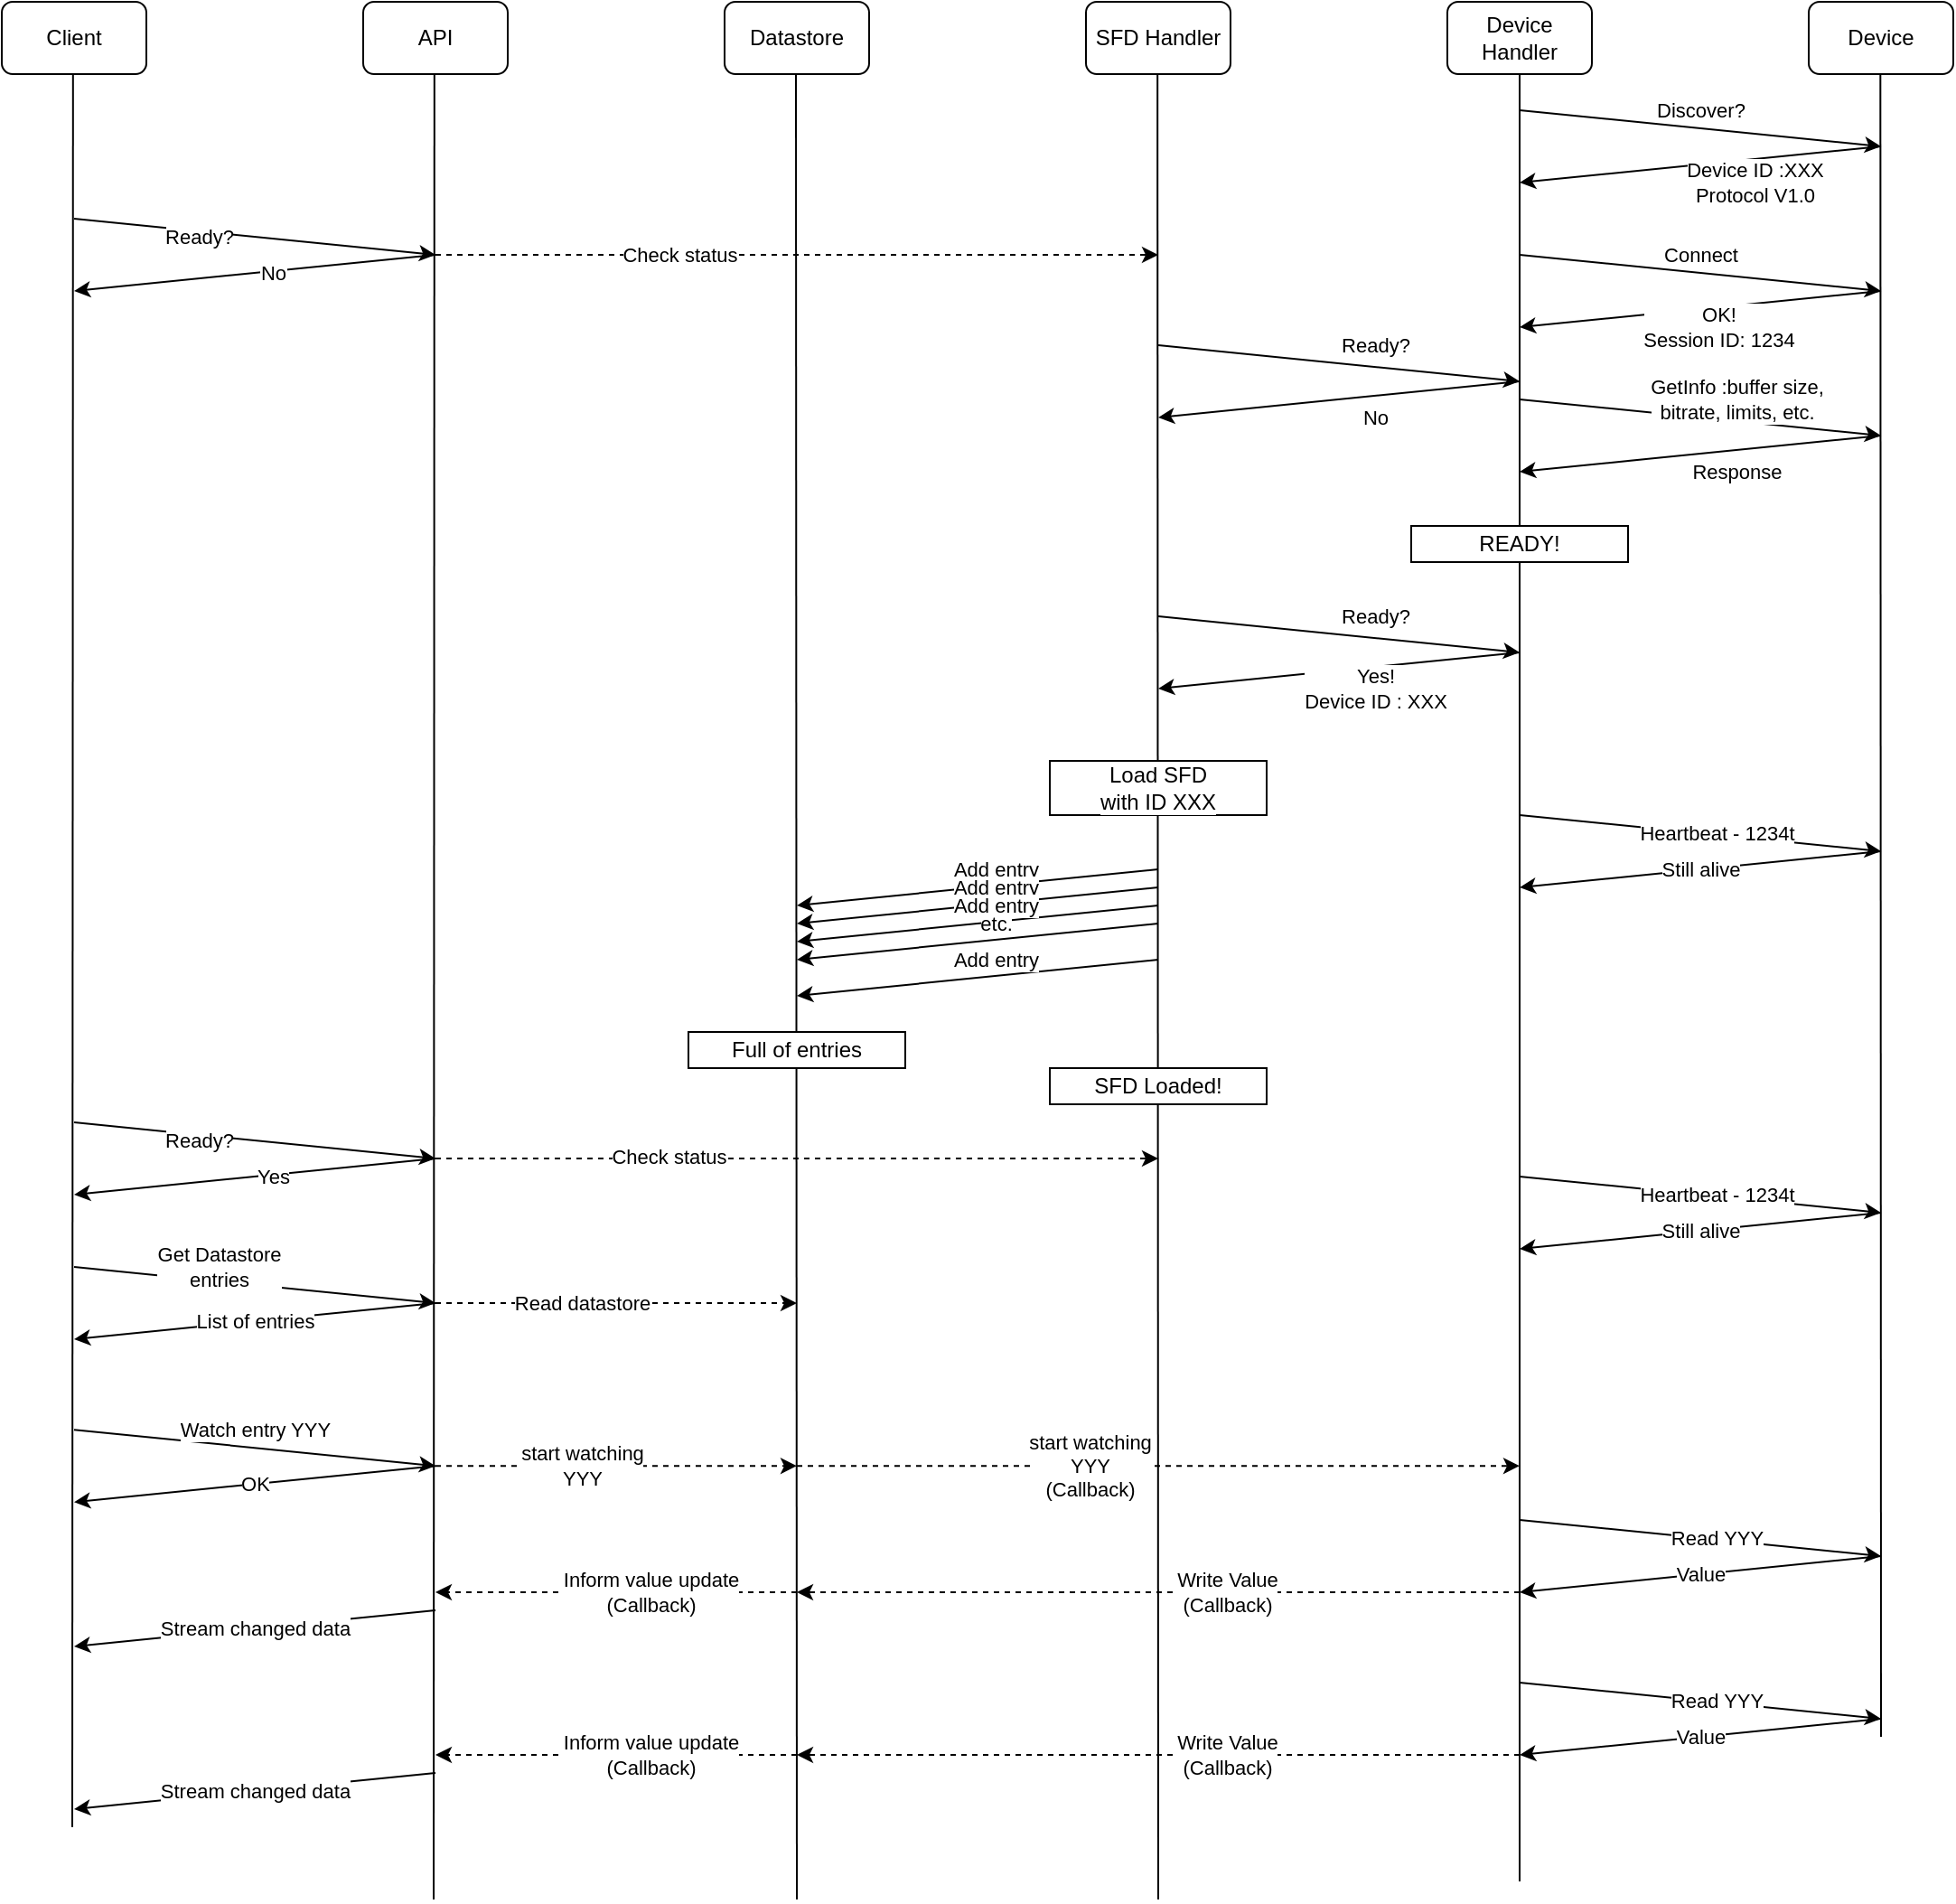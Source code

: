 <mxfile version="18.1.3" type="github"><diagram id="NcyuiNDXuGrM7OW-Mh3G" name="Page-1"><mxGraphModel dx="2272" dy="752" grid="1" gridSize="10" guides="1" tooltips="1" connect="1" arrows="1" fold="1" page="1" pageScale="1" pageWidth="850" pageHeight="1100" math="0" shadow="0"><root><mxCell id="0"/><mxCell id="1" parent="0"/><mxCell id="9FeUbA3Nxfi4xX_OeXiS-1" value="&lt;div&gt;Device&lt;/div&gt;&lt;div&gt;Handler&lt;br&gt;&lt;/div&gt;" style="rounded=1;whiteSpace=wrap;html=1;" parent="1" vertex="1"><mxGeometry x="400" y="40" width="80" height="40" as="geometry"/></mxCell><mxCell id="9FeUbA3Nxfi4xX_OeXiS-3" value="SFD Handler" style="rounded=1;whiteSpace=wrap;html=1;" parent="1" vertex="1"><mxGeometry x="200" y="40" width="80" height="40" as="geometry"/></mxCell><mxCell id="9FeUbA3Nxfi4xX_OeXiS-4" value="Device" style="rounded=1;whiteSpace=wrap;html=1;" parent="1" vertex="1"><mxGeometry x="600" y="40" width="80" height="40" as="geometry"/></mxCell><mxCell id="9FeUbA3Nxfi4xX_OeXiS-5" value="Datastore" style="rounded=1;whiteSpace=wrap;html=1;" parent="1" vertex="1"><mxGeometry y="40" width="80" height="40" as="geometry"/></mxCell><mxCell id="9FeUbA3Nxfi4xX_OeXiS-6" value="Client" style="rounded=1;whiteSpace=wrap;html=1;" parent="1" vertex="1"><mxGeometry x="-400" y="40" width="80" height="40" as="geometry"/></mxCell><mxCell id="9FeUbA3Nxfi4xX_OeXiS-7" value="API" style="rounded=1;whiteSpace=wrap;html=1;" parent="1" vertex="1"><mxGeometry x="-200" y="40" width="80" height="40" as="geometry"/></mxCell><mxCell id="9FeUbA3Nxfi4xX_OeXiS-10" value="" style="endArrow=none;html=1;rounded=0;entryX=0.5;entryY=1;entryDx=0;entryDy=0;" parent="1" target="9FeUbA3Nxfi4xX_OeXiS-1" edge="1"><mxGeometry width="50" height="50" relative="1" as="geometry"><mxPoint x="440" y="1080" as="sourcePoint"/><mxPoint x="500" y="260" as="targetPoint"/></mxGeometry></mxCell><mxCell id="9FeUbA3Nxfi4xX_OeXiS-11" value="" style="endArrow=none;html=1;rounded=0;entryX=0.5;entryY=1;entryDx=0;entryDy=0;" parent="1" edge="1"><mxGeometry width="50" height="50" relative="1" as="geometry"><mxPoint x="640" y="1000" as="sourcePoint"/><mxPoint x="639.66" y="80" as="targetPoint"/></mxGeometry></mxCell><mxCell id="9FeUbA3Nxfi4xX_OeXiS-12" value="" style="endArrow=classic;html=1;rounded=0;" parent="1" edge="1"><mxGeometry width="50" height="50" relative="1" as="geometry"><mxPoint x="440" y="100" as="sourcePoint"/><mxPoint x="640" y="120" as="targetPoint"/></mxGeometry></mxCell><mxCell id="9FeUbA3Nxfi4xX_OeXiS-13" value="Discover?" style="edgeLabel;html=1;align=center;verticalAlign=middle;resizable=0;points=[];labelBackgroundColor=default;" parent="9FeUbA3Nxfi4xX_OeXiS-12" vertex="1" connectable="0"><mxGeometry x="0.072" y="1" relative="1" as="geometry"><mxPoint x="-7" y="-10" as="offset"/></mxGeometry></mxCell><mxCell id="9FeUbA3Nxfi4xX_OeXiS-14" value="" style="endArrow=classic;html=1;rounded=0;" parent="1" edge="1"><mxGeometry width="50" height="50" relative="1" as="geometry"><mxPoint x="640" y="120" as="sourcePoint"/><mxPoint x="440" y="140" as="targetPoint"/></mxGeometry></mxCell><mxCell id="9FeUbA3Nxfi4xX_OeXiS-15" value="Device ID :XXX&lt;br&gt;Protocol V1.0" style="edgeLabel;html=1;align=center;verticalAlign=middle;resizable=0;points=[];labelBackgroundColor=default;" parent="9FeUbA3Nxfi4xX_OeXiS-14" vertex="1" connectable="0"><mxGeometry x="0.072" y="1" relative="1" as="geometry"><mxPoint x="37" y="8" as="offset"/></mxGeometry></mxCell><mxCell id="9FeUbA3Nxfi4xX_OeXiS-17" value="" style="endArrow=classic;html=1;rounded=0;" parent="1" edge="1"><mxGeometry width="50" height="50" relative="1" as="geometry"><mxPoint x="440" y="180" as="sourcePoint"/><mxPoint x="640" y="200" as="targetPoint"/></mxGeometry></mxCell><mxCell id="9FeUbA3Nxfi4xX_OeXiS-18" value="Connect" style="edgeLabel;html=1;align=center;verticalAlign=middle;resizable=0;points=[];" parent="9FeUbA3Nxfi4xX_OeXiS-17" vertex="1" connectable="0"><mxGeometry x="0.072" y="1" relative="1" as="geometry"><mxPoint x="-7" y="-10" as="offset"/></mxGeometry></mxCell><mxCell id="9FeUbA3Nxfi4xX_OeXiS-19" value="" style="endArrow=classic;html=1;rounded=0;" parent="1" edge="1"><mxGeometry width="50" height="50" relative="1" as="geometry"><mxPoint x="640" y="200" as="sourcePoint"/><mxPoint x="440" y="220" as="targetPoint"/></mxGeometry></mxCell><mxCell id="9FeUbA3Nxfi4xX_OeXiS-20" value="&lt;div&gt;OK!&lt;/div&gt;Session ID: 1234" style="edgeLabel;html=1;align=center;verticalAlign=middle;resizable=0;points=[];labelBackgroundColor=default;" parent="9FeUbA3Nxfi4xX_OeXiS-19" vertex="1" connectable="0"><mxGeometry x="0.072" y="1" relative="1" as="geometry"><mxPoint x="17" y="8" as="offset"/></mxGeometry></mxCell><mxCell id="9FeUbA3Nxfi4xX_OeXiS-21" value="" style="endArrow=classic;html=1;rounded=0;" parent="1" edge="1"><mxGeometry width="50" height="50" relative="1" as="geometry"><mxPoint x="440" y="260" as="sourcePoint"/><mxPoint x="640" y="280" as="targetPoint"/></mxGeometry></mxCell><mxCell id="9FeUbA3Nxfi4xX_OeXiS-22" value="&lt;div&gt;GetInfo :buffer size, &lt;br&gt;&lt;/div&gt;&lt;div&gt;bitrate, limits, etc.&lt;/div&gt;" style="edgeLabel;html=1;align=center;verticalAlign=middle;resizable=0;points=[];" parent="9FeUbA3Nxfi4xX_OeXiS-21" vertex="1" connectable="0"><mxGeometry x="0.072" y="1" relative="1" as="geometry"><mxPoint x="13" y="-10" as="offset"/></mxGeometry></mxCell><mxCell id="9FeUbA3Nxfi4xX_OeXiS-23" value="" style="endArrow=classic;html=1;rounded=0;" parent="1" edge="1"><mxGeometry width="50" height="50" relative="1" as="geometry"><mxPoint x="640" y="280" as="sourcePoint"/><mxPoint x="440" y="300" as="targetPoint"/></mxGeometry></mxCell><mxCell id="9FeUbA3Nxfi4xX_OeXiS-24" value="Response" style="edgeLabel;html=1;align=center;verticalAlign=middle;resizable=0;points=[];labelBackgroundColor=default;" parent="9FeUbA3Nxfi4xX_OeXiS-23" vertex="1" connectable="0"><mxGeometry x="0.072" y="1" relative="1" as="geometry"><mxPoint x="27" y="8" as="offset"/></mxGeometry></mxCell><mxCell id="9FeUbA3Nxfi4xX_OeXiS-28" value="" style="endArrow=none;html=1;rounded=0;entryX=0.5;entryY=1;entryDx=0;entryDy=0;" parent="1" edge="1"><mxGeometry width="50" height="50" relative="1" as="geometry"><mxPoint x="240" y="1090" as="sourcePoint"/><mxPoint x="239.58" y="80" as="targetPoint"/></mxGeometry></mxCell><mxCell id="9FeUbA3Nxfi4xX_OeXiS-33" value="READY!" style="rounded=0;whiteSpace=wrap;html=1;labelBackgroundColor=default;" parent="1" vertex="1"><mxGeometry x="380" y="330" width="120" height="20" as="geometry"/></mxCell><mxCell id="9FeUbA3Nxfi4xX_OeXiS-34" value="" style="endArrow=classic;html=1;rounded=0;" parent="1" edge="1"><mxGeometry width="50" height="50" relative="1" as="geometry"><mxPoint x="240" y="380.0" as="sourcePoint"/><mxPoint x="440" y="400.0" as="targetPoint"/></mxGeometry></mxCell><mxCell id="9FeUbA3Nxfi4xX_OeXiS-35" value="Ready?" style="edgeLabel;html=1;align=center;verticalAlign=middle;resizable=0;points=[];" parent="9FeUbA3Nxfi4xX_OeXiS-34" vertex="1" connectable="0"><mxGeometry x="0.072" y="1" relative="1" as="geometry"><mxPoint x="13" y="-10" as="offset"/></mxGeometry></mxCell><mxCell id="9FeUbA3Nxfi4xX_OeXiS-36" value="" style="endArrow=classic;html=1;rounded=0;" parent="1" edge="1"><mxGeometry width="50" height="50" relative="1" as="geometry"><mxPoint x="440" y="400.0" as="sourcePoint"/><mxPoint x="240" y="420.0" as="targetPoint"/></mxGeometry></mxCell><mxCell id="9FeUbA3Nxfi4xX_OeXiS-37" value="Yes! &lt;br&gt;Device ID : XXX" style="edgeLabel;html=1;align=center;verticalAlign=middle;resizable=0;points=[];labelBackgroundColor=default;" parent="9FeUbA3Nxfi4xX_OeXiS-36" vertex="1" connectable="0"><mxGeometry x="0.072" y="1" relative="1" as="geometry"><mxPoint x="27" y="8" as="offset"/></mxGeometry></mxCell><mxCell id="9FeUbA3Nxfi4xX_OeXiS-40" value="Load SFD &lt;br&gt;with ID XXX" style="rounded=0;whiteSpace=wrap;html=1;labelBackgroundColor=default;" parent="1" vertex="1"><mxGeometry x="180" y="460" width="120" height="30" as="geometry"/></mxCell><mxCell id="9FeUbA3Nxfi4xX_OeXiS-41" value="" style="endArrow=none;html=1;rounded=0;entryX=0.5;entryY=1;entryDx=0;entryDy=0;" parent="1" edge="1"><mxGeometry width="50" height="50" relative="1" as="geometry"><mxPoint x="40" y="1090" as="sourcePoint"/><mxPoint x="39.5" y="80" as="targetPoint"/></mxGeometry></mxCell><mxCell id="9FeUbA3Nxfi4xX_OeXiS-42" value="" style="endArrow=classic;html=1;rounded=0;" parent="1" edge="1"><mxGeometry width="50" height="50" relative="1" as="geometry"><mxPoint x="240" y="230" as="sourcePoint"/><mxPoint x="440" y="250" as="targetPoint"/></mxGeometry></mxCell><mxCell id="9FeUbA3Nxfi4xX_OeXiS-43" value="Ready?" style="edgeLabel;html=1;align=center;verticalAlign=middle;resizable=0;points=[];" parent="9FeUbA3Nxfi4xX_OeXiS-42" vertex="1" connectable="0"><mxGeometry x="0.072" y="1" relative="1" as="geometry"><mxPoint x="13" y="-10" as="offset"/></mxGeometry></mxCell><mxCell id="9FeUbA3Nxfi4xX_OeXiS-44" value="" style="endArrow=classic;html=1;rounded=0;" parent="1" edge="1"><mxGeometry width="50" height="50" relative="1" as="geometry"><mxPoint x="440" y="250" as="sourcePoint"/><mxPoint x="240" y="270" as="targetPoint"/></mxGeometry></mxCell><mxCell id="9FeUbA3Nxfi4xX_OeXiS-45" value="No" style="edgeLabel;html=1;align=center;verticalAlign=middle;resizable=0;points=[];labelBackgroundColor=default;" parent="9FeUbA3Nxfi4xX_OeXiS-44" vertex="1" connectable="0"><mxGeometry x="0.072" y="1" relative="1" as="geometry"><mxPoint x="27" y="8" as="offset"/></mxGeometry></mxCell><mxCell id="9FeUbA3Nxfi4xX_OeXiS-51" value="" style="endArrow=classic;html=1;rounded=0;" parent="1" edge="1"><mxGeometry width="50" height="50" relative="1" as="geometry"><mxPoint x="240" y="520" as="sourcePoint"/><mxPoint x="40" y="540" as="targetPoint"/></mxGeometry></mxCell><mxCell id="9FeUbA3Nxfi4xX_OeXiS-52" value="Add entry" style="edgeLabel;html=1;align=center;verticalAlign=middle;resizable=0;points=[];labelBackgroundColor=default;" parent="9FeUbA3Nxfi4xX_OeXiS-51" vertex="1" connectable="0"><mxGeometry x="0.072" y="1" relative="1" as="geometry"><mxPoint x="17" y="-12" as="offset"/></mxGeometry></mxCell><mxCell id="9FeUbA3Nxfi4xX_OeXiS-53" value="" style="endArrow=classic;html=1;rounded=0;" parent="1" edge="1"><mxGeometry width="50" height="50" relative="1" as="geometry"><mxPoint x="240" y="530" as="sourcePoint"/><mxPoint x="40" y="550" as="targetPoint"/></mxGeometry></mxCell><mxCell id="9FeUbA3Nxfi4xX_OeXiS-54" value="Add entry" style="edgeLabel;html=1;align=center;verticalAlign=middle;resizable=0;points=[];labelBackgroundColor=default;" parent="9FeUbA3Nxfi4xX_OeXiS-53" vertex="1" connectable="0"><mxGeometry x="0.072" y="1" relative="1" as="geometry"><mxPoint x="17" y="-12" as="offset"/></mxGeometry></mxCell><mxCell id="9FeUbA3Nxfi4xX_OeXiS-55" value="" style="endArrow=classic;html=1;rounded=0;" parent="1" edge="1"><mxGeometry width="50" height="50" relative="1" as="geometry"><mxPoint x="240" y="540" as="sourcePoint"/><mxPoint x="40" y="560" as="targetPoint"/></mxGeometry></mxCell><mxCell id="9FeUbA3Nxfi4xX_OeXiS-56" value="Add entry" style="edgeLabel;html=1;align=center;verticalAlign=middle;resizable=0;points=[];labelBackgroundColor=default;" parent="9FeUbA3Nxfi4xX_OeXiS-55" vertex="1" connectable="0"><mxGeometry x="0.072" y="1" relative="1" as="geometry"><mxPoint x="17" y="-12" as="offset"/></mxGeometry></mxCell><mxCell id="9FeUbA3Nxfi4xX_OeXiS-57" value="" style="endArrow=classic;html=1;rounded=0;" parent="1" edge="1"><mxGeometry width="50" height="50" relative="1" as="geometry"><mxPoint x="240" y="550" as="sourcePoint"/><mxPoint x="40" y="570" as="targetPoint"/></mxGeometry></mxCell><mxCell id="9FeUbA3Nxfi4xX_OeXiS-58" value="etc." style="edgeLabel;html=1;align=center;verticalAlign=middle;resizable=0;points=[];labelBackgroundColor=default;" parent="9FeUbA3Nxfi4xX_OeXiS-57" vertex="1" connectable="0"><mxGeometry x="0.072" y="1" relative="1" as="geometry"><mxPoint x="17" y="-12" as="offset"/></mxGeometry></mxCell><mxCell id="9FeUbA3Nxfi4xX_OeXiS-59" value="" style="endArrow=classic;html=1;rounded=0;" parent="1" edge="1"><mxGeometry width="50" height="50" relative="1" as="geometry"><mxPoint x="240" y="570" as="sourcePoint"/><mxPoint x="40" y="590" as="targetPoint"/></mxGeometry></mxCell><mxCell id="9FeUbA3Nxfi4xX_OeXiS-60" value="Add entry" style="edgeLabel;html=1;align=center;verticalAlign=middle;resizable=0;points=[];labelBackgroundColor=default;" parent="9FeUbA3Nxfi4xX_OeXiS-59" vertex="1" connectable="0"><mxGeometry x="0.072" y="1" relative="1" as="geometry"><mxPoint x="17" y="-12" as="offset"/></mxGeometry></mxCell><mxCell id="9FeUbA3Nxfi4xX_OeXiS-64" value="" style="endArrow=none;html=1;rounded=0;entryX=0.5;entryY=1;entryDx=0;entryDy=0;" parent="1" edge="1"><mxGeometry width="50" height="50" relative="1" as="geometry"><mxPoint x="-361" y="1050" as="sourcePoint"/><mxPoint x="-360.59" y="80" as="targetPoint"/></mxGeometry></mxCell><mxCell id="9FeUbA3Nxfi4xX_OeXiS-65" value="" style="endArrow=none;html=1;rounded=0;entryX=0.5;entryY=1;entryDx=0;entryDy=0;" parent="1" edge="1"><mxGeometry width="50" height="50" relative="1" as="geometry"><mxPoint x="-161" y="1090" as="sourcePoint"/><mxPoint x="-160.59" y="80" as="targetPoint"/></mxGeometry></mxCell><mxCell id="9FeUbA3Nxfi4xX_OeXiS-66" value="Full of entries" style="rounded=0;whiteSpace=wrap;html=1;labelBackgroundColor=default;" parent="1" vertex="1"><mxGeometry x="-20" y="610" width="120" height="20" as="geometry"/></mxCell><mxCell id="9FeUbA3Nxfi4xX_OeXiS-68" value="SFD Loaded!" style="rounded=0;whiteSpace=wrap;html=1;labelBackgroundColor=default;" parent="1" vertex="1"><mxGeometry x="180" y="630" width="120" height="20" as="geometry"/></mxCell><mxCell id="9FeUbA3Nxfi4xX_OeXiS-70" value="" style="endArrow=classic;html=1;rounded=0;" parent="1" edge="1"><mxGeometry width="50" height="50" relative="1" as="geometry"><mxPoint x="440.0" y="490" as="sourcePoint"/><mxPoint x="640.0" y="510" as="targetPoint"/></mxGeometry></mxCell><mxCell id="9FeUbA3Nxfi4xX_OeXiS-71" value="Heartbeat - 1234t" style="edgeLabel;html=1;align=center;verticalAlign=middle;resizable=0;points=[];" parent="9FeUbA3Nxfi4xX_OeXiS-70" vertex="1" connectable="0"><mxGeometry x="0.072" y="1" relative="1" as="geometry"><mxPoint x="2" as="offset"/></mxGeometry></mxCell><mxCell id="9FeUbA3Nxfi4xX_OeXiS-72" value="" style="endArrow=classic;html=1;rounded=0;" parent="1" edge="1"><mxGeometry width="50" height="50" relative="1" as="geometry"><mxPoint x="640.0" y="510" as="sourcePoint"/><mxPoint x="440.0" y="530" as="targetPoint"/></mxGeometry></mxCell><mxCell id="9FeUbA3Nxfi4xX_OeXiS-73" value="Still alive" style="edgeLabel;html=1;align=center;verticalAlign=middle;resizable=0;points=[];labelBackgroundColor=default;" parent="9FeUbA3Nxfi4xX_OeXiS-72" vertex="1" connectable="0"><mxGeometry x="0.072" y="1" relative="1" as="geometry"><mxPoint x="7" y="-2" as="offset"/></mxGeometry></mxCell><mxCell id="9FeUbA3Nxfi4xX_OeXiS-74" value="" style="endArrow=classic;html=1;rounded=0;" parent="1" edge="1"><mxGeometry width="50" height="50" relative="1" as="geometry"><mxPoint x="-360" y="160" as="sourcePoint"/><mxPoint x="-160" y="180" as="targetPoint"/></mxGeometry></mxCell><mxCell id="9FeUbA3Nxfi4xX_OeXiS-76" value="Ready?" style="edgeLabel;html=1;align=center;verticalAlign=middle;resizable=0;points=[];" parent="9FeUbA3Nxfi4xX_OeXiS-74" vertex="1" connectable="0"><mxGeometry x="-0.309" y="-3" relative="1" as="geometry"><mxPoint as="offset"/></mxGeometry></mxCell><mxCell id="9FeUbA3Nxfi4xX_OeXiS-75" value="" style="endArrow=classic;html=1;rounded=0;startArrow=none;startFill=0;dashed=1;" parent="1" edge="1"><mxGeometry width="50" height="50" relative="1" as="geometry"><mxPoint x="-160" y="180" as="sourcePoint"/><mxPoint x="240" y="180" as="targetPoint"/></mxGeometry></mxCell><mxCell id="9FeUbA3Nxfi4xX_OeXiS-130" value="Check status" style="edgeLabel;html=1;align=center;verticalAlign=middle;resizable=0;points=[];" parent="9FeUbA3Nxfi4xX_OeXiS-75" vertex="1" connectable="0"><mxGeometry x="-0.325" relative="1" as="geometry"><mxPoint as="offset"/></mxGeometry></mxCell><mxCell id="9FeUbA3Nxfi4xX_OeXiS-77" value="" style="endArrow=classic;html=1;rounded=0;" parent="1" edge="1"><mxGeometry width="50" height="50" relative="1" as="geometry"><mxPoint x="-160" y="180" as="sourcePoint"/><mxPoint x="-360" y="200" as="targetPoint"/></mxGeometry></mxCell><mxCell id="9FeUbA3Nxfi4xX_OeXiS-78" value="No" style="edgeLabel;html=1;align=center;verticalAlign=middle;resizable=0;points=[];labelBackgroundColor=default;" parent="9FeUbA3Nxfi4xX_OeXiS-77" vertex="1" connectable="0"><mxGeometry x="0.072" y="1" relative="1" as="geometry"><mxPoint x="17" y="-2" as="offset"/></mxGeometry></mxCell><mxCell id="9FeUbA3Nxfi4xX_OeXiS-79" value="" style="endArrow=classic;html=1;rounded=0;" parent="1" edge="1"><mxGeometry width="50" height="50" relative="1" as="geometry"><mxPoint x="-360" y="660" as="sourcePoint"/><mxPoint x="-160" y="680" as="targetPoint"/></mxGeometry></mxCell><mxCell id="9FeUbA3Nxfi4xX_OeXiS-80" value="Ready?" style="edgeLabel;html=1;align=center;verticalAlign=middle;resizable=0;points=[];" parent="9FeUbA3Nxfi4xX_OeXiS-79" vertex="1" connectable="0"><mxGeometry x="-0.309" y="-3" relative="1" as="geometry"><mxPoint as="offset"/></mxGeometry></mxCell><mxCell id="9FeUbA3Nxfi4xX_OeXiS-81" value="" style="endArrow=classic;html=1;rounded=0;startArrow=none;startFill=0;dashed=1;" parent="1" edge="1"><mxGeometry width="50" height="50" relative="1" as="geometry"><mxPoint x="-160" y="680" as="sourcePoint"/><mxPoint x="240" y="680" as="targetPoint"/></mxGeometry></mxCell><mxCell id="9FeUbA3Nxfi4xX_OeXiS-91" value="Check status" style="edgeLabel;html=1;align=center;verticalAlign=middle;resizable=0;points=[];" parent="9FeUbA3Nxfi4xX_OeXiS-81" vertex="1" connectable="0"><mxGeometry x="-0.357" y="1" relative="1" as="geometry"><mxPoint as="offset"/></mxGeometry></mxCell><mxCell id="9FeUbA3Nxfi4xX_OeXiS-82" value="" style="endArrow=classic;html=1;rounded=0;" parent="1" edge="1"><mxGeometry width="50" height="50" relative="1" as="geometry"><mxPoint x="-160" y="680" as="sourcePoint"/><mxPoint x="-360" y="700" as="targetPoint"/></mxGeometry></mxCell><mxCell id="9FeUbA3Nxfi4xX_OeXiS-83" value="Yes" style="edgeLabel;html=1;align=center;verticalAlign=middle;resizable=0;points=[];labelBackgroundColor=default;" parent="9FeUbA3Nxfi4xX_OeXiS-82" vertex="1" connectable="0"><mxGeometry x="0.072" y="1" relative="1" as="geometry"><mxPoint x="17" y="-2" as="offset"/></mxGeometry></mxCell><mxCell id="9FeUbA3Nxfi4xX_OeXiS-85" value="" style="endArrow=classic;html=1;rounded=0;" parent="1" edge="1"><mxGeometry width="50" height="50" relative="1" as="geometry"><mxPoint x="-360" y="740" as="sourcePoint"/><mxPoint x="-160" y="760" as="targetPoint"/></mxGeometry></mxCell><mxCell id="9FeUbA3Nxfi4xX_OeXiS-86" value="&lt;div&gt;Get Datastore &lt;br&gt;&lt;/div&gt;&lt;div&gt;entries&lt;/div&gt;" style="edgeLabel;html=1;align=center;verticalAlign=middle;resizable=0;points=[];" parent="9FeUbA3Nxfi4xX_OeXiS-85" vertex="1" connectable="0"><mxGeometry x="-0.309" y="-3" relative="1" as="geometry"><mxPoint x="11" y="-10" as="offset"/></mxGeometry></mxCell><mxCell id="9FeUbA3Nxfi4xX_OeXiS-87" value="" style="endArrow=classic;html=1;rounded=0;startArrow=none;startFill=0;dashed=1;" parent="1" edge="1"><mxGeometry width="50" height="50" relative="1" as="geometry"><mxPoint x="-160" y="760" as="sourcePoint"/><mxPoint x="40" y="760" as="targetPoint"/></mxGeometry></mxCell><mxCell id="9FeUbA3Nxfi4xX_OeXiS-90" value="Read datastore" style="edgeLabel;html=1;align=center;verticalAlign=middle;resizable=0;points=[];" parent="9FeUbA3Nxfi4xX_OeXiS-87" vertex="1" connectable="0"><mxGeometry x="-0.19" relative="1" as="geometry"><mxPoint as="offset"/></mxGeometry></mxCell><mxCell id="9FeUbA3Nxfi4xX_OeXiS-88" value="" style="endArrow=classic;html=1;rounded=0;" parent="1" edge="1"><mxGeometry width="50" height="50" relative="1" as="geometry"><mxPoint x="-160" y="760" as="sourcePoint"/><mxPoint x="-360" y="780" as="targetPoint"/></mxGeometry></mxCell><mxCell id="9FeUbA3Nxfi4xX_OeXiS-89" value="List of entries" style="edgeLabel;html=1;align=center;verticalAlign=middle;resizable=0;points=[];labelBackgroundColor=default;" parent="9FeUbA3Nxfi4xX_OeXiS-88" vertex="1" connectable="0"><mxGeometry x="0.072" y="1" relative="1" as="geometry"><mxPoint x="7" y="-2" as="offset"/></mxGeometry></mxCell><mxCell id="9FeUbA3Nxfi4xX_OeXiS-92" value="" style="endArrow=classic;html=1;rounded=0;" parent="1" edge="1"><mxGeometry width="50" height="50" relative="1" as="geometry"><mxPoint x="-360" y="830.11" as="sourcePoint"/><mxPoint x="-160" y="850.11" as="targetPoint"/></mxGeometry></mxCell><mxCell id="9FeUbA3Nxfi4xX_OeXiS-93" value="Watch entry YYY" style="edgeLabel;html=1;align=center;verticalAlign=middle;resizable=0;points=[];" parent="9FeUbA3Nxfi4xX_OeXiS-92" vertex="1" connectable="0"><mxGeometry x="-0.309" y="-3" relative="1" as="geometry"><mxPoint x="31" y="-10" as="offset"/></mxGeometry></mxCell><mxCell id="9FeUbA3Nxfi4xX_OeXiS-94" value="" style="endArrow=classic;html=1;rounded=0;startArrow=none;startFill=0;dashed=1;" parent="1" edge="1"><mxGeometry width="50" height="50" relative="1" as="geometry"><mxPoint x="-160" y="850.11" as="sourcePoint"/><mxPoint x="40" y="850.11" as="targetPoint"/></mxGeometry></mxCell><mxCell id="9FeUbA3Nxfi4xX_OeXiS-95" value="&lt;div&gt;start watching &lt;br&gt;&lt;/div&gt;&lt;div&gt;YYY&lt;/div&gt;" style="edgeLabel;html=1;align=center;verticalAlign=middle;resizable=0;points=[];" parent="9FeUbA3Nxfi4xX_OeXiS-94" vertex="1" connectable="0"><mxGeometry x="-0.19" relative="1" as="geometry"><mxPoint as="offset"/></mxGeometry></mxCell><mxCell id="9FeUbA3Nxfi4xX_OeXiS-96" value="" style="endArrow=classic;html=1;rounded=0;" parent="1" edge="1"><mxGeometry width="50" height="50" relative="1" as="geometry"><mxPoint x="-160" y="850.11" as="sourcePoint"/><mxPoint x="-360" y="870.11" as="targetPoint"/></mxGeometry></mxCell><mxCell id="9FeUbA3Nxfi4xX_OeXiS-97" value="OK" style="edgeLabel;html=1;align=center;verticalAlign=middle;resizable=0;points=[];labelBackgroundColor=default;" parent="9FeUbA3Nxfi4xX_OeXiS-96" vertex="1" connectable="0"><mxGeometry x="0.072" y="1" relative="1" as="geometry"><mxPoint x="7" y="-2" as="offset"/></mxGeometry></mxCell><mxCell id="9FeUbA3Nxfi4xX_OeXiS-98" value="" style="endArrow=classic;html=1;rounded=0;startArrow=none;startFill=0;dashed=1;" parent="1" edge="1"><mxGeometry width="50" height="50" relative="1" as="geometry"><mxPoint x="40" y="850.11" as="sourcePoint"/><mxPoint x="440" y="850.11" as="targetPoint"/></mxGeometry></mxCell><mxCell id="9FeUbA3Nxfi4xX_OeXiS-99" value="&lt;div&gt;start watching&lt;/div&gt;&lt;div&gt;YYY&lt;/div&gt;&lt;div&gt;(Callback)&lt;br&gt;&lt;/div&gt;" style="edgeLabel;html=1;align=center;verticalAlign=middle;resizable=0;points=[];" parent="9FeUbA3Nxfi4xX_OeXiS-98" vertex="1" connectable="0"><mxGeometry x="-0.19" relative="1" as="geometry"><mxPoint as="offset"/></mxGeometry></mxCell><mxCell id="9FeUbA3Nxfi4xX_OeXiS-100" value="" style="endArrow=classic;html=1;rounded=0;" parent="1" edge="1"><mxGeometry width="50" height="50" relative="1" as="geometry"><mxPoint x="440.0" y="880" as="sourcePoint"/><mxPoint x="640.0" y="900" as="targetPoint"/></mxGeometry></mxCell><mxCell id="9FeUbA3Nxfi4xX_OeXiS-101" value="Read YYY" style="edgeLabel;html=1;align=center;verticalAlign=middle;resizable=0;points=[];" parent="9FeUbA3Nxfi4xX_OeXiS-100" vertex="1" connectable="0"><mxGeometry x="0.072" y="1" relative="1" as="geometry"><mxPoint x="2" as="offset"/></mxGeometry></mxCell><mxCell id="9FeUbA3Nxfi4xX_OeXiS-102" value="" style="endArrow=classic;html=1;rounded=0;" parent="1" edge="1"><mxGeometry width="50" height="50" relative="1" as="geometry"><mxPoint x="640.0" y="900" as="sourcePoint"/><mxPoint x="440.0" y="920" as="targetPoint"/></mxGeometry></mxCell><mxCell id="9FeUbA3Nxfi4xX_OeXiS-103" value="Value" style="edgeLabel;html=1;align=center;verticalAlign=middle;resizable=0;points=[];labelBackgroundColor=default;" parent="9FeUbA3Nxfi4xX_OeXiS-102" vertex="1" connectable="0"><mxGeometry x="0.072" y="1" relative="1" as="geometry"><mxPoint x="7" y="-2" as="offset"/></mxGeometry></mxCell><mxCell id="9FeUbA3Nxfi4xX_OeXiS-104" value="" style="endArrow=classic;html=1;rounded=0;startArrow=none;startFill=0;dashed=1;" parent="1" edge="1"><mxGeometry width="50" height="50" relative="1" as="geometry"><mxPoint x="440" y="920" as="sourcePoint"/><mxPoint x="40" y="920" as="targetPoint"/></mxGeometry></mxCell><mxCell id="9FeUbA3Nxfi4xX_OeXiS-105" value="Write Value&lt;br&gt;(Callback)" style="edgeLabel;html=1;align=center;verticalAlign=middle;resizable=0;points=[];" parent="9FeUbA3Nxfi4xX_OeXiS-104" vertex="1" connectable="0"><mxGeometry x="-0.19" relative="1" as="geometry"><mxPoint as="offset"/></mxGeometry></mxCell><mxCell id="9FeUbA3Nxfi4xX_OeXiS-106" value="" style="endArrow=classic;html=1;rounded=0;startArrow=none;startFill=0;dashed=1;" parent="1" edge="1"><mxGeometry width="50" height="50" relative="1" as="geometry"><mxPoint x="40" y="920" as="sourcePoint"/><mxPoint x="-160" y="920" as="targetPoint"/></mxGeometry></mxCell><mxCell id="9FeUbA3Nxfi4xX_OeXiS-107" value="Inform value update&lt;br&gt;(Callback)" style="edgeLabel;html=1;align=center;verticalAlign=middle;resizable=0;points=[];" parent="9FeUbA3Nxfi4xX_OeXiS-106" vertex="1" connectable="0"><mxGeometry x="-0.19" relative="1" as="geometry"><mxPoint as="offset"/></mxGeometry></mxCell><mxCell id="9FeUbA3Nxfi4xX_OeXiS-108" value="" style="endArrow=classic;html=1;rounded=0;" parent="1" edge="1"><mxGeometry width="50" height="50" relative="1" as="geometry"><mxPoint x="-160" y="930.0" as="sourcePoint"/><mxPoint x="-360" y="950.0" as="targetPoint"/></mxGeometry></mxCell><mxCell id="9FeUbA3Nxfi4xX_OeXiS-109" value="Stream changed data" style="edgeLabel;html=1;align=center;verticalAlign=middle;resizable=0;points=[];labelBackgroundColor=default;" parent="9FeUbA3Nxfi4xX_OeXiS-108" vertex="1" connectable="0"><mxGeometry x="0.072" y="1" relative="1" as="geometry"><mxPoint x="7" y="-2" as="offset"/></mxGeometry></mxCell><mxCell id="9FeUbA3Nxfi4xX_OeXiS-114" value="" style="endArrow=classic;html=1;rounded=0;" parent="1" edge="1"><mxGeometry width="50" height="50" relative="1" as="geometry"><mxPoint x="440.0" y="970" as="sourcePoint"/><mxPoint x="640.0" y="990" as="targetPoint"/></mxGeometry></mxCell><mxCell id="9FeUbA3Nxfi4xX_OeXiS-115" value="Read YYY" style="edgeLabel;html=1;align=center;verticalAlign=middle;resizable=0;points=[];" parent="9FeUbA3Nxfi4xX_OeXiS-114" vertex="1" connectable="0"><mxGeometry x="0.072" y="1" relative="1" as="geometry"><mxPoint x="2" as="offset"/></mxGeometry></mxCell><mxCell id="9FeUbA3Nxfi4xX_OeXiS-116" value="" style="endArrow=classic;html=1;rounded=0;" parent="1" edge="1"><mxGeometry width="50" height="50" relative="1" as="geometry"><mxPoint x="640.0" y="990" as="sourcePoint"/><mxPoint x="440.0" y="1010" as="targetPoint"/></mxGeometry></mxCell><mxCell id="9FeUbA3Nxfi4xX_OeXiS-117" value="Value" style="edgeLabel;html=1;align=center;verticalAlign=middle;resizable=0;points=[];labelBackgroundColor=default;" parent="9FeUbA3Nxfi4xX_OeXiS-116" vertex="1" connectable="0"><mxGeometry x="0.072" y="1" relative="1" as="geometry"><mxPoint x="7" y="-2" as="offset"/></mxGeometry></mxCell><mxCell id="9FeUbA3Nxfi4xX_OeXiS-118" value="" style="endArrow=classic;html=1;rounded=0;startArrow=none;startFill=0;dashed=1;" parent="1" edge="1"><mxGeometry width="50" height="50" relative="1" as="geometry"><mxPoint x="440" y="1010" as="sourcePoint"/><mxPoint x="40" y="1010" as="targetPoint"/></mxGeometry></mxCell><mxCell id="9FeUbA3Nxfi4xX_OeXiS-119" value="Write Value&lt;br&gt;(Callback)" style="edgeLabel;html=1;align=center;verticalAlign=middle;resizable=0;points=[];" parent="9FeUbA3Nxfi4xX_OeXiS-118" vertex="1" connectable="0"><mxGeometry x="-0.19" relative="1" as="geometry"><mxPoint as="offset"/></mxGeometry></mxCell><mxCell id="9FeUbA3Nxfi4xX_OeXiS-120" value="" style="endArrow=classic;html=1;rounded=0;startArrow=none;startFill=0;dashed=1;" parent="1" edge="1"><mxGeometry width="50" height="50" relative="1" as="geometry"><mxPoint x="40" y="1010" as="sourcePoint"/><mxPoint x="-160" y="1010" as="targetPoint"/></mxGeometry></mxCell><mxCell id="9FeUbA3Nxfi4xX_OeXiS-121" value="Inform value update&lt;br&gt;(Callback)" style="edgeLabel;html=1;align=center;verticalAlign=middle;resizable=0;points=[];" parent="9FeUbA3Nxfi4xX_OeXiS-120" vertex="1" connectable="0"><mxGeometry x="-0.19" relative="1" as="geometry"><mxPoint as="offset"/></mxGeometry></mxCell><mxCell id="9FeUbA3Nxfi4xX_OeXiS-124" value="" style="endArrow=classic;html=1;rounded=0;" parent="1" edge="1"><mxGeometry width="50" height="50" relative="1" as="geometry"><mxPoint x="-160" y="1020" as="sourcePoint"/><mxPoint x="-360" y="1040" as="targetPoint"/></mxGeometry></mxCell><mxCell id="9FeUbA3Nxfi4xX_OeXiS-125" value="Stream changed data" style="edgeLabel;html=1;align=center;verticalAlign=middle;resizable=0;points=[];labelBackgroundColor=default;" parent="9FeUbA3Nxfi4xX_OeXiS-124" vertex="1" connectable="0"><mxGeometry x="0.072" y="1" relative="1" as="geometry"><mxPoint x="7" y="-2" as="offset"/></mxGeometry></mxCell><mxCell id="9FeUbA3Nxfi4xX_OeXiS-126" value="" style="endArrow=classic;html=1;rounded=0;" parent="1" edge="1"><mxGeometry width="50" height="50" relative="1" as="geometry"><mxPoint x="440.0" y="690" as="sourcePoint"/><mxPoint x="640.0" y="710" as="targetPoint"/></mxGeometry></mxCell><mxCell id="9FeUbA3Nxfi4xX_OeXiS-127" value="Heartbeat - 1234t" style="edgeLabel;html=1;align=center;verticalAlign=middle;resizable=0;points=[];" parent="9FeUbA3Nxfi4xX_OeXiS-126" vertex="1" connectable="0"><mxGeometry x="0.072" y="1" relative="1" as="geometry"><mxPoint x="2" as="offset"/></mxGeometry></mxCell><mxCell id="9FeUbA3Nxfi4xX_OeXiS-128" value="" style="endArrow=classic;html=1;rounded=0;" parent="1" edge="1"><mxGeometry width="50" height="50" relative="1" as="geometry"><mxPoint x="640.0" y="710" as="sourcePoint"/><mxPoint x="440.0" y="730" as="targetPoint"/></mxGeometry></mxCell><mxCell id="9FeUbA3Nxfi4xX_OeXiS-129" value="Still alive" style="edgeLabel;html=1;align=center;verticalAlign=middle;resizable=0;points=[];labelBackgroundColor=default;" parent="9FeUbA3Nxfi4xX_OeXiS-128" vertex="1" connectable="0"><mxGeometry x="0.072" y="1" relative="1" as="geometry"><mxPoint x="7" y="-2" as="offset"/></mxGeometry></mxCell></root></mxGraphModel></diagram></mxfile>